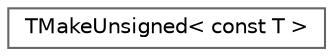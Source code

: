 digraph "Graphical Class Hierarchy"
{
 // INTERACTIVE_SVG=YES
 // LATEX_PDF_SIZE
  bgcolor="transparent";
  edge [fontname=Helvetica,fontsize=10,labelfontname=Helvetica,labelfontsize=10];
  node [fontname=Helvetica,fontsize=10,shape=box,height=0.2,width=0.4];
  rankdir="LR";
  Node0 [id="Node000000",label="TMakeUnsigned\< const T \>",height=0.2,width=0.4,color="grey40", fillcolor="white", style="filled",URL="$da/d3e/structTMakeUnsigned_3_01const_01T_01_4.html",tooltip=" "];
}
